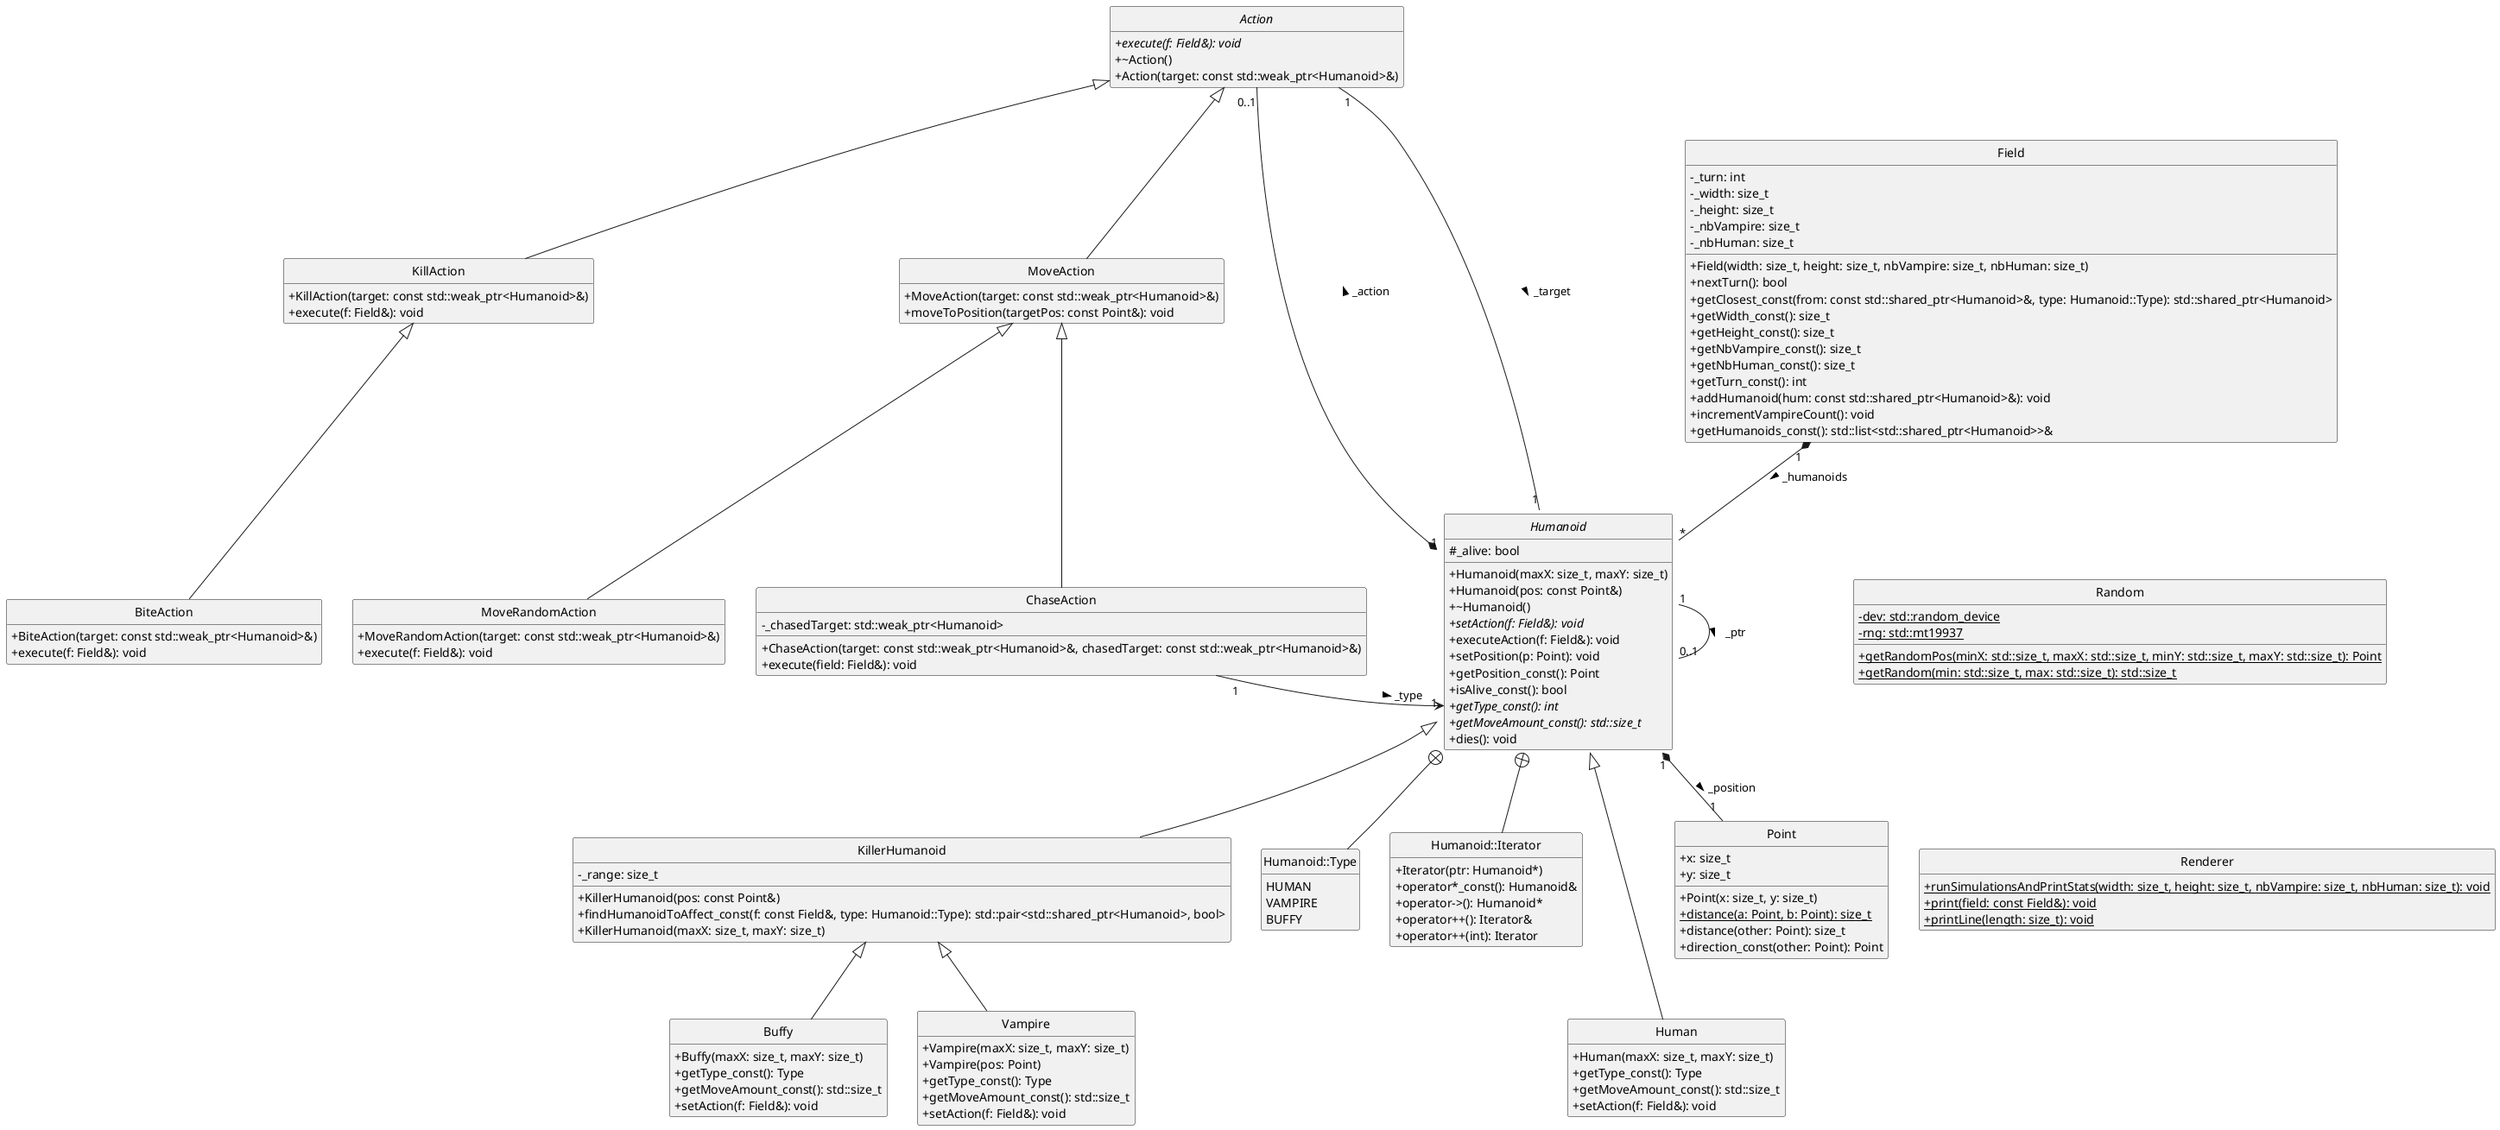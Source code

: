 @startuml

' STATIC
' Generated by CTP - https://github.com/samuelroland/ctp

' Style
hide empty members
hide circle
skinparam classAttributeIconSize 0

' Additions

Field -[hidden]- Random
Random -[hidden]- Renderer
Point -[hidden]- Human

' REMOVE
Action "1" - "1" Humanoid: _target >
' # _target: std::weak_ptr<Humanoid>

Field "1" *-d- "*" Humanoid:  _humanoids >
' - _humanoids: std::list<std::shared_ptr<Humanoid>>

Humanoid "1"*--"1" Point: _position >
' # _position: Point

Humanoid::Iterator "1" -- "0..1" Humanoid: _ptr >
' - _ptr: Humanoid\*

ChaseAction "1" -> "1" Humanoid::Type: > _type
' - _type: Humanoid::Type

Humanoid "1"*-l-"0..1" Action: _action >
' # _action: std::shared_ptr<Action>



' ENDSTATIC





' Objects

abstract class Action {
	
	+ {abstract} execute(f: Field&): void
	+ ~Action()
	+ Action(target: const std::weak_ptr<Humanoid>&)
}

class BiteAction {
	+ BiteAction(target: const std::weak_ptr<Humanoid>&)
	+ execute(f: Field&): void
}

class Buffy {
	+ Buffy(maxX: size_t, maxY: size_t)
	+ getType_const(): Type
	+ getMoveAmount_const(): std::size_t
	+ setAction(f: Field&): void
}

class ChaseAction {
	- _chasedTarget: std::weak_ptr<Humanoid>
	+ ChaseAction(target: const std::weak_ptr<Humanoid>&, chasedTarget: const std::weak_ptr<Humanoid>&)
	+ execute(field: Field&): void
}

class Field {
	
	- _turn: int
	- _width: size_t
	- _height: size_t
	- _nbVampire: size_t
	- _nbHuman: size_t
	+ Field(width: size_t, height: size_t, nbVampire: size_t, nbHuman: size_t)
	+ nextTurn(): bool
	+ getClosest_const(from: const std::shared_ptr<Humanoid>&, type: Humanoid::Type): std::shared_ptr<Humanoid>
	+ getWidth_const(): size_t
	+ getHeight_const(): size_t
	+ getNbVampire_const(): size_t
	+ getNbHuman_const(): size_t
	+ getTurn_const(): int
	+ addHumanoid(hum: const std::shared_ptr<Humanoid>&): void
	+ incrementVampireCount(): void
	+ getHumanoids_const(): std::list<std::shared_ptr<Humanoid>>&
}

class Human {
	+ Human(maxX: size_t, maxY: size_t)
	+ getType_const(): Type
	+ getMoveAmount_const(): std::size_t
	+ setAction(f: Field&): void
}

abstract class Humanoid {
	
	# _alive: bool
	
	+ Humanoid(maxX: size_t, maxY: size_t)
	+ Humanoid(pos: const Point&)
	+ ~Humanoid()
	+ {abstract} setAction(f: Field&): void
	+ executeAction(f: Field&): void
	+ setPosition(p: Point): void
	+ getPosition_const(): Point
	+ isAlive_const(): bool
	+ {abstract} getType_const(): int
	+ {abstract} getMoveAmount_const(): std::size_t
	+ dies(): void
}

class KillAction {
	+ KillAction(target: const std::weak_ptr<Humanoid>&)
	+ execute(f: Field&): void
}

class KillerHumanoid {
	- _range: size_t
	+ KillerHumanoid(pos: const Point&)
	+ findHumanoidToAffect_const(f: const Field&, type: Humanoid::Type): std::pair<std::shared_ptr<Humanoid>, bool>
	+ KillerHumanoid(maxX: size_t, maxY: size_t)
}

class MoveAction {
	+ MoveAction(target: const std::weak_ptr<Humanoid>&)
	+ moveToPosition(targetPos: const Point&): void
}

class MoveRandomAction {
	+ MoveRandomAction(target: const std::weak_ptr<Humanoid>&)
	+ execute(f: Field&): void
}

class Point {
	+ x: size_t
	+ y: size_t
	+ Point(x: size_t, y: size_t)
	+ {static} distance(a: Point, b: Point): size_t
	+ distance(other: Point): size_t
	+ direction_const(other: Point): Point
}

class Random {
	- {static} dev: std::random_device
	- {static} rng: std::mt19937
	+ {static} getRandomPos(minX: std::size_t, maxX: std::size_t, minY: std::size_t, maxY: std::size_t): Point
	+ {static} getRandom(min: std::size_t, max: std::size_t): std::size_t
}

class Renderer {
	+ {static} runSimulationsAndPrintStats(width: size_t, height: size_t, nbVampire: size_t, nbHuman: size_t): void
	+ {static} print(field: const Field&): void
	+ {static} printLine(length: size_t): void
}

class Vampire {
	+ Vampire(maxX: size_t, maxY: size_t)
	+ Vampire(pos: Point)
	+ getType_const(): Type
	+ getMoveAmount_const(): std::size_t
	+ setAction(f: Field&): void
}

enum Humanoid::Type {
	HUMAN
	VAMPIRE
	BUFFY
}

class Humanoid::Iterator {
	
	+ Iterator(ptr: Humanoid*)
	+ operator*_const(): Humanoid&
	+ operator->(): Humanoid*
	+ operator++(): Iterator&
	+ operator++(int): Iterator
	'
	'
}




' Inheritance relationships

Action <|-- KillAction

Action <|-- MoveAction

Humanoid <|-- Human

Humanoid <|-- KillerHumanoid

KillAction <|-- BiteAction

KillerHumanoid <|-- Buffy

KillerHumanoid <|-- Vampire

MoveAction <|-- ChaseAction

MoveAction <|-- MoveRandomAction







' Nested objects

Humanoid +-- Humanoid::Iterator

Humanoid +-- Humanoid::Type



' Free functions


@enduml
